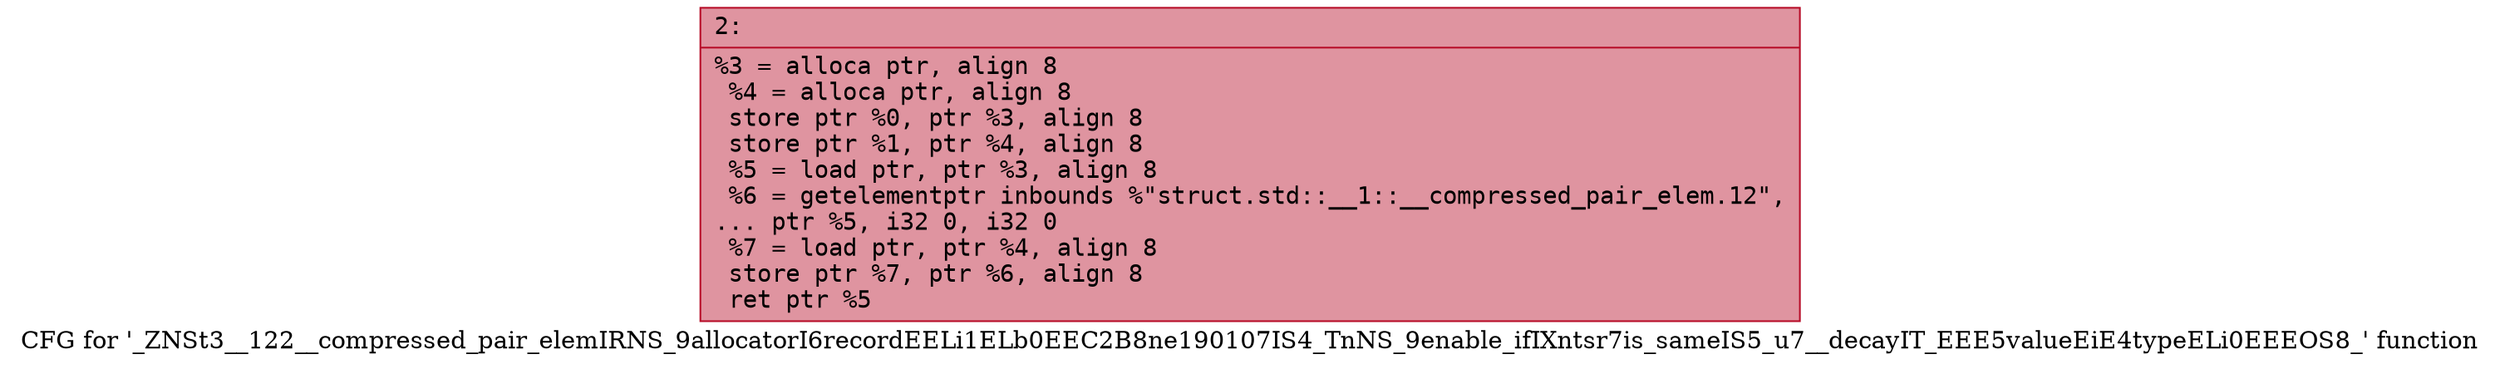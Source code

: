 digraph "CFG for '_ZNSt3__122__compressed_pair_elemIRNS_9allocatorI6recordEELi1ELb0EEC2B8ne190107IS4_TnNS_9enable_ifIXntsr7is_sameIS5_u7__decayIT_EEE5valueEiE4typeELi0EEEOS8_' function" {
	label="CFG for '_ZNSt3__122__compressed_pair_elemIRNS_9allocatorI6recordEELi1ELb0EEC2B8ne190107IS4_TnNS_9enable_ifIXntsr7is_sameIS5_u7__decayIT_EEE5valueEiE4typeELi0EEEOS8_' function";

	Node0x600001763d40 [shape=record,color="#b70d28ff", style=filled, fillcolor="#b70d2870" fontname="Courier",label="{2:\l|  %3 = alloca ptr, align 8\l  %4 = alloca ptr, align 8\l  store ptr %0, ptr %3, align 8\l  store ptr %1, ptr %4, align 8\l  %5 = load ptr, ptr %3, align 8\l  %6 = getelementptr inbounds %\"struct.std::__1::__compressed_pair_elem.12\",\l... ptr %5, i32 0, i32 0\l  %7 = load ptr, ptr %4, align 8\l  store ptr %7, ptr %6, align 8\l  ret ptr %5\l}"];
}
